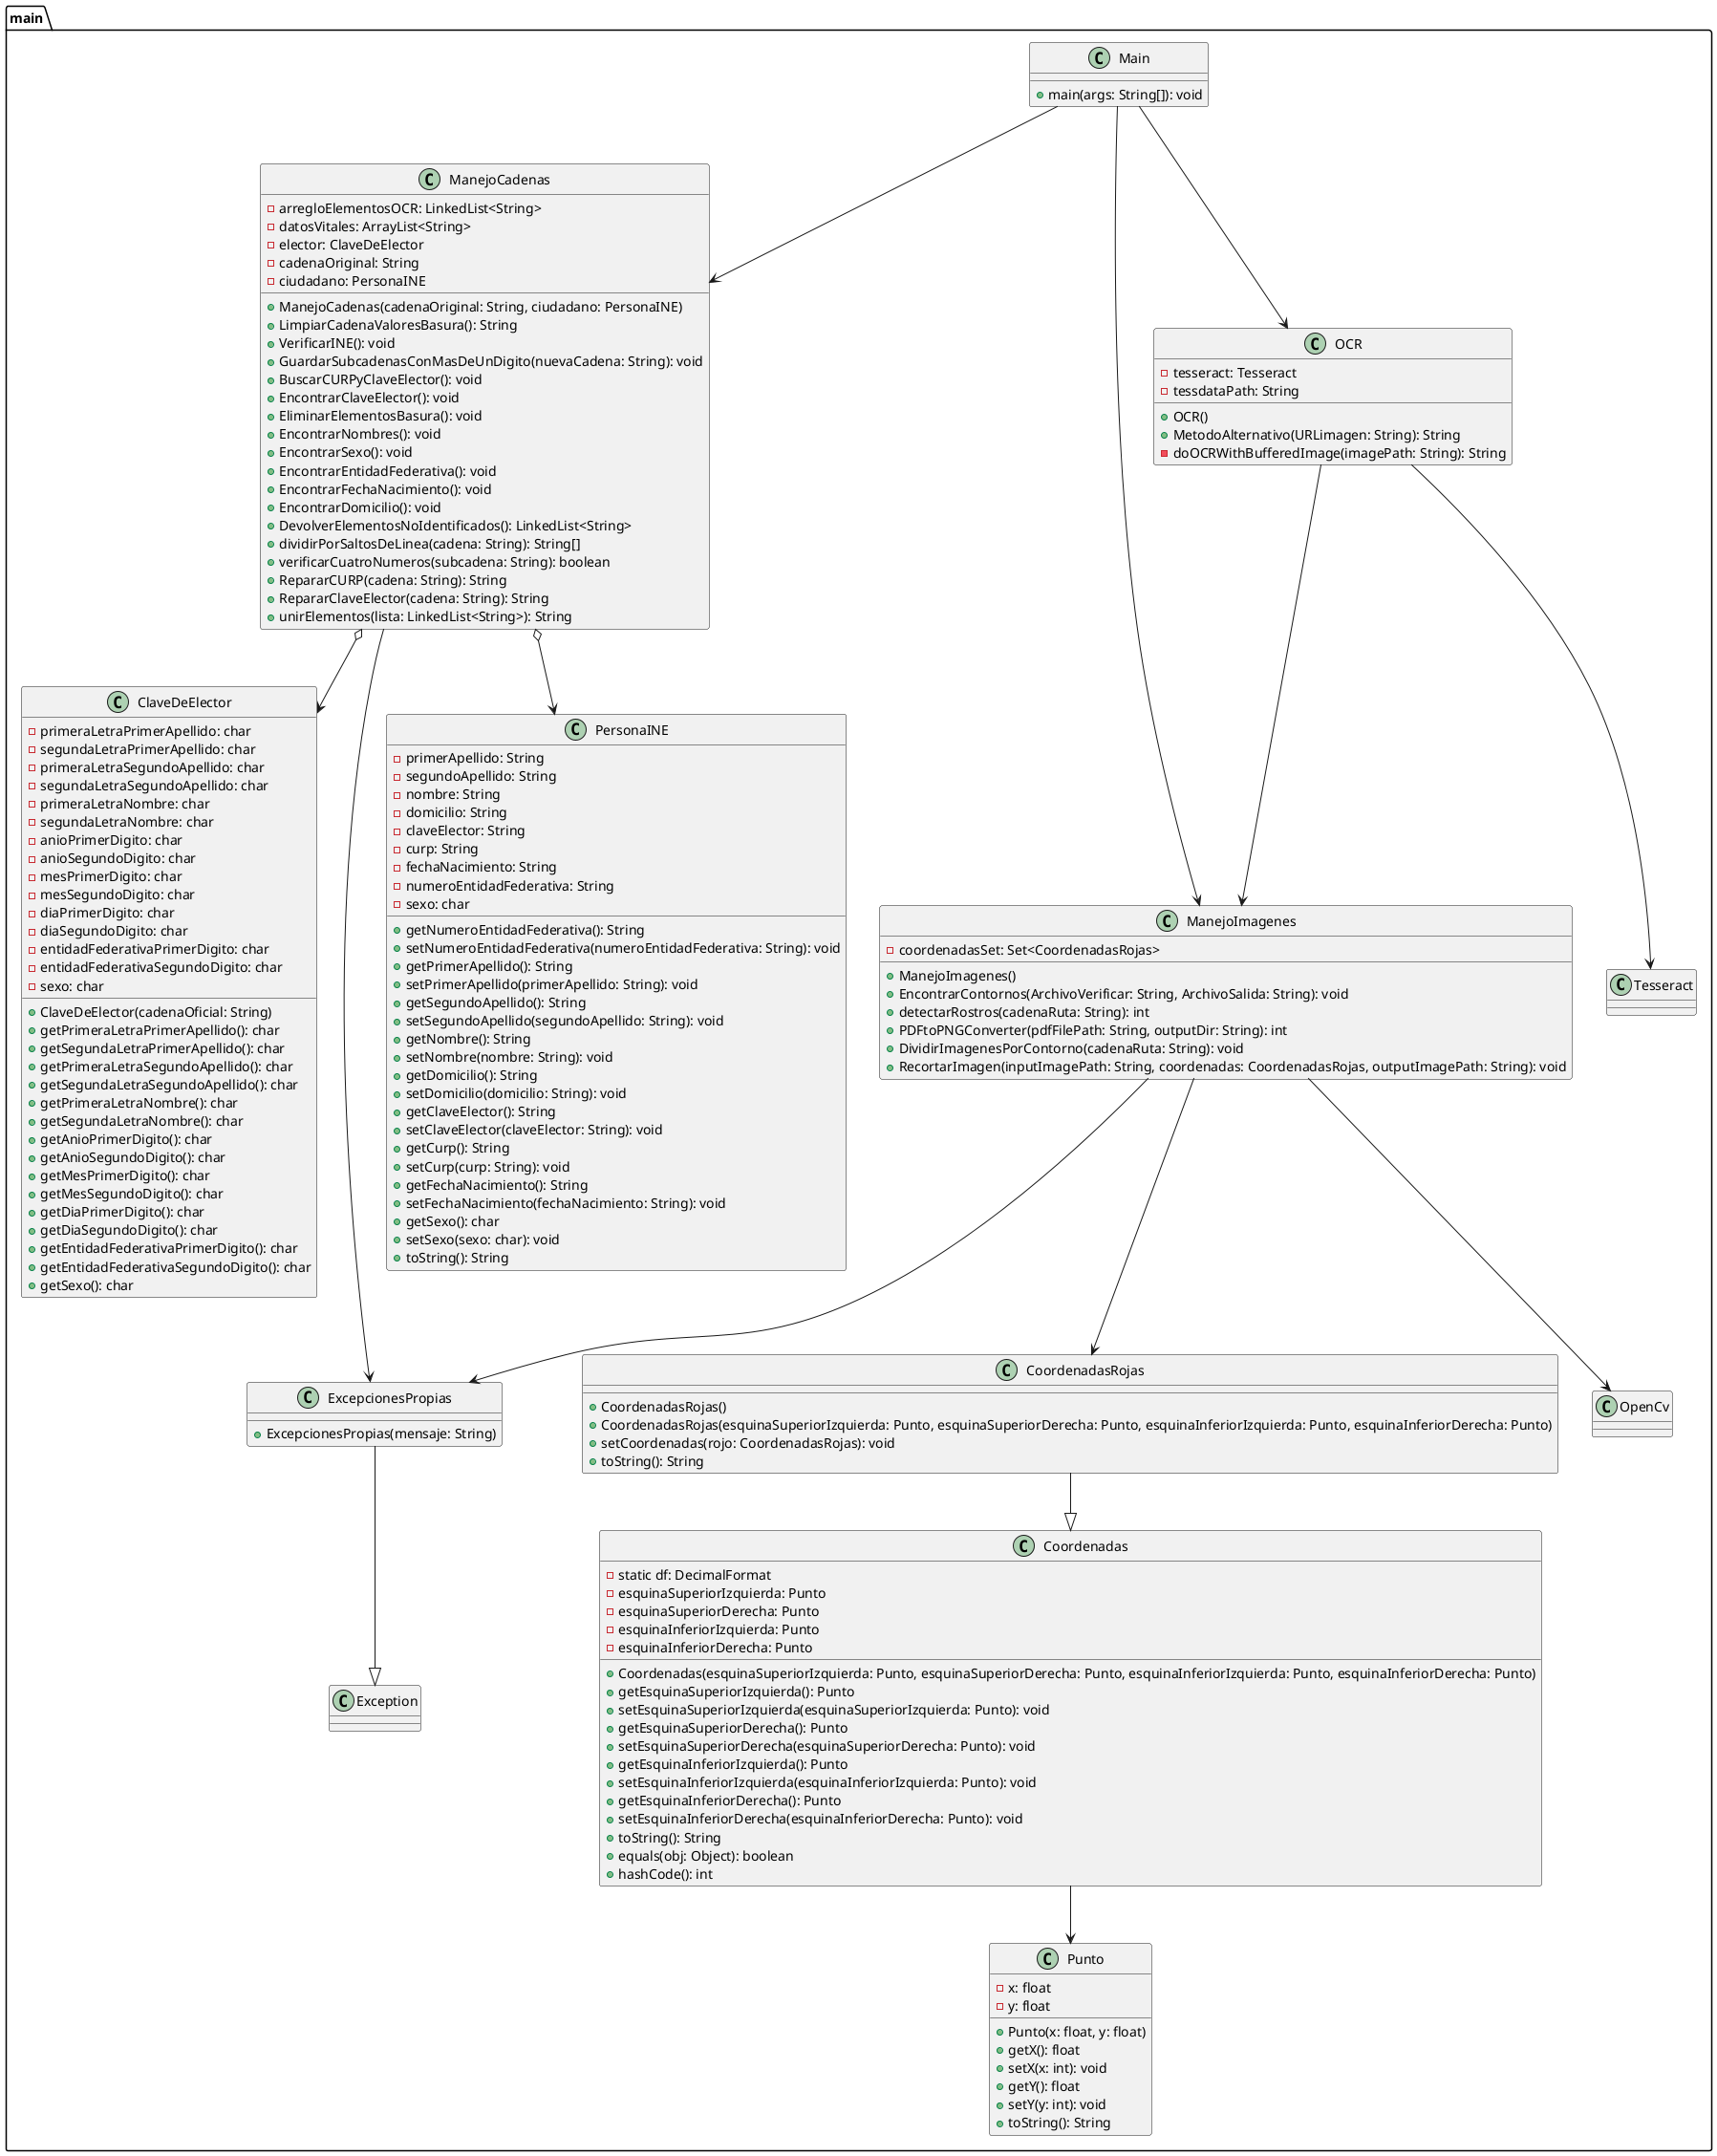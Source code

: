 @startuml

package main {
    class ClaveDeElector {
        - primeraLetraPrimerApellido: char
        - segundaLetraPrimerApellido: char
        - primeraLetraSegundoApellido: char
        - segundaLetraSegundoApellido: char
        - primeraLetraNombre: char
        - segundaLetraNombre: char
        - anioPrimerDigito: char
        - anioSegundoDigito: char
        - mesPrimerDigito: char
        - mesSegundoDigito: char
        - diaPrimerDigito: char
        - diaSegundoDigito: char
        - entidadFederativaPrimerDigito: char
        - entidadFederativaSegundoDigito: char
        - sexo: char

        + ClaveDeElector(cadenaOficial: String)
        + getPrimeraLetraPrimerApellido(): char
        + getSegundaLetraPrimerApellido(): char
        + getPrimeraLetraSegundoApellido(): char
        + getSegundaLetraSegundoApellido(): char
        + getPrimeraLetraNombre(): char
        + getSegundaLetraNombre(): char
        + getAnioPrimerDigito(): char
        + getAnioSegundoDigito(): char
        + getMesPrimerDigito(): char
        + getMesSegundoDigito(): char
        + getDiaPrimerDigito(): char
        + getDiaSegundoDigito(): char
        + getEntidadFederativaPrimerDigito(): char
        + getEntidadFederativaSegundoDigito(): char
        + getSexo(): char
    }

    class Coordenadas {
        - static df: DecimalFormat
        - esquinaSuperiorIzquierda: Punto
        - esquinaSuperiorDerecha: Punto
        - esquinaInferiorIzquierda: Punto
        - esquinaInferiorDerecha: Punto

        + Coordenadas(esquinaSuperiorIzquierda: Punto, esquinaSuperiorDerecha: Punto, esquinaInferiorIzquierda: Punto, esquinaInferiorDerecha: Punto)
        + getEsquinaSuperiorIzquierda(): Punto
        + setEsquinaSuperiorIzquierda(esquinaSuperiorIzquierda: Punto): void
        + getEsquinaSuperiorDerecha(): Punto
        + setEsquinaSuperiorDerecha(esquinaSuperiorDerecha: Punto): void
        + getEsquinaInferiorIzquierda(): Punto
        + setEsquinaInferiorIzquierda(esquinaInferiorIzquierda: Punto): void
        + getEsquinaInferiorDerecha(): Punto
        + setEsquinaInferiorDerecha(esquinaInferiorDerecha: Punto): void
        + toString(): String
        + equals(obj: Object): boolean
        + hashCode(): int
    }

    class CoordenadasRojas {
        + CoordenadasRojas()
        + CoordenadasRojas(esquinaSuperiorIzquierda: Punto, esquinaSuperiorDerecha: Punto, esquinaInferiorIzquierda: Punto, esquinaInferiorDerecha: Punto)
        + setCoordenadas(rojo: CoordenadasRojas): void
        + toString(): String
    }
    

    class ExcepcionesPropias {
        + ExcepcionesPropias(mensaje: String)
    }
    
    class ManejoCadenas {
        - arregloElementosOCR: LinkedList<String>
        - datosVitales: ArrayList<String>
        - elector: ClaveDeElector
        - cadenaOriginal: String
        - ciudadano: PersonaINE

        + ManejoCadenas(cadenaOriginal: String, ciudadano: PersonaINE)
        + LimpiarCadenaValoresBasura(): String
        + VerificarINE(): void
        + GuardarSubcadenasConMasDeUnDigito(nuevaCadena: String): void
        + BuscarCURPyClaveElector(): void
        + EncontrarClaveElector(): void
        + EliminarElementosBasura(): void
        + EncontrarNombres(): void
        + EncontrarSexo(): void
        + EncontrarEntidadFederativa(): void
        + EncontrarFechaNacimiento(): void
        + EncontrarDomicilio(): void
        + DevolverElementosNoIdentificados(): LinkedList<String>
        + dividirPorSaltosDeLinea(cadena: String): String[]
        + verificarCuatroNumeros(subcadena: String): boolean
        + RepararCURP(cadena: String): String
        + RepararClaveElector(cadena: String): String
        + unirElementos(lista: LinkedList<String>): String
    }
    

    class ManejoImagenes {
        - coordenadasSet: Set<CoordenadasRojas>
        + ManejoImagenes()
        + EncontrarContornos(ArchivoVerificar: String, ArchivoSalida: String): void
        + detectarRostros(cadenaRuta: String): int
        + PDFtoPNGConverter(pdfFilePath: String, outputDir: String): int
        + DividirImagenesPorContorno(cadenaRuta: String): void
        + RecortarImagen(inputImagePath: String, coordenadas: CoordenadasRojas, outputImagePath: String): void
    }

   
   

    class OCR {
        - tesseract: Tesseract
        - tessdataPath: String
        + OCR()
        + MetodoAlternativo(URLimagen: String): String
        - doOCRWithBufferedImage(imagePath: String): String
    }
    
   

    class PersonaINE {
        - primerApellido: String
        - segundoApellido: String
        - nombre: String
        - domicilio: String
        - claveElector: String
        - curp: String
        - fechaNacimiento: String
        - numeroEntidadFederativa: String
        - sexo: char

        + getNumeroEntidadFederativa(): String
        + setNumeroEntidadFederativa(numeroEntidadFederativa: String): void
        + getPrimerApellido(): String
        + setPrimerApellido(primerApellido: String): void
        + getSegundoApellido(): String
        + setSegundoApellido(segundoApellido: String): void
        + getNombre(): String
        + setNombre(nombre: String): void
        + getDomicilio(): String
        + setDomicilio(domicilio: String): void
        + getClaveElector(): String
        + setClaveElector(claveElector: String): void
        + getCurp(): String
        + setCurp(curp: String): void
        + getFechaNacimiento(): String
        + setFechaNacimiento(fechaNacimiento: String): void
        + getSexo(): char
        + setSexo(sexo: char): void
        + toString(): String
    }

    class Punto {
        - x: float
        - y: float

        + Punto(x: float, y: float)
        + getX(): float
        + setX(x: int): void
        + getY(): float
        + setY(y: int): void
        + toString(): String
    }

    class Main {
        + main(args: String[]): void
    }

   
    ManejoImagenes --> ExcepcionesPropias
    ManejoImagenes --> OpenCv
    ManejoImagenes --> CoordenadasRojas
    CoordenadasRojas --|> Coordenadas
    Coordenadas --> Punto

    OCR --> Tesseract

    ManejoCadenas o--> ClaveDeElector
    ManejoCadenas o--> PersonaINE

    ManejoCadenas --> ExcepcionesPropias
    ExcepcionesPropias --|> Exception
    Main --> ManejoImagenes
    Main --> OCR
    OCR --> ManejoImagenes
    Main --> ManejoCadenas
    
}

@enduml
